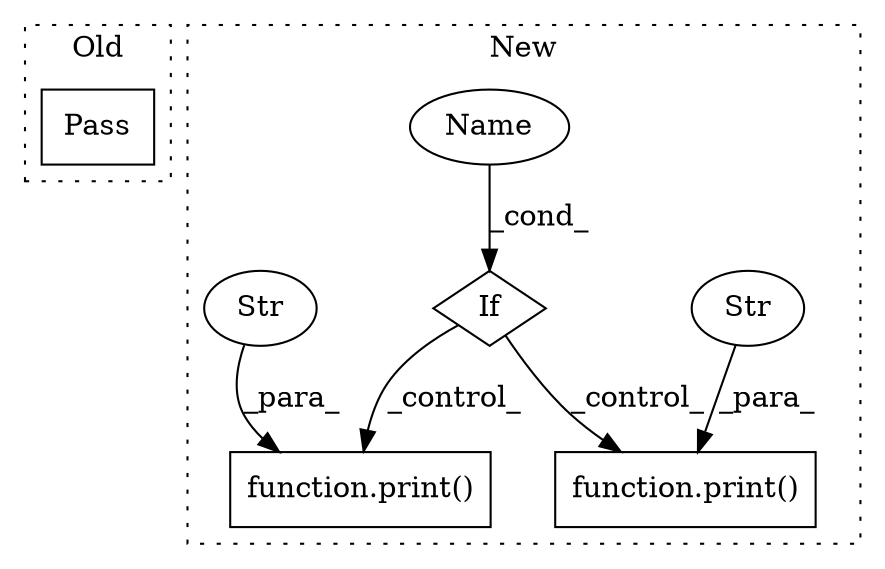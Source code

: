 digraph G {
subgraph cluster0 {
1 [label="Pass" a="62" s="1142" l="4" shape="box"];
label = "Old";
style="dotted";
}
subgraph cluster1 {
2 [label="function.print()" a="75" s="4098,4120" l="6,1" shape="box"];
3 [label="Str" a="66" s="4104" l="16" shape="ellipse"];
4 [label="If" a="96" s="4065" l="3" shape="diamond"];
5 [label="function.print()" a="75" s="4138,4163" l="6,1" shape="box"];
6 [label="Str" a="66" s="4144" l="19" shape="ellipse"];
7 [label="Name" a="87" s="4068" l="12" shape="ellipse"];
label = "New";
style="dotted";
}
3 -> 2 [label="_para_"];
4 -> 2 [label="_control_"];
4 -> 5 [label="_control_"];
6 -> 5 [label="_para_"];
7 -> 4 [label="_cond_"];
}